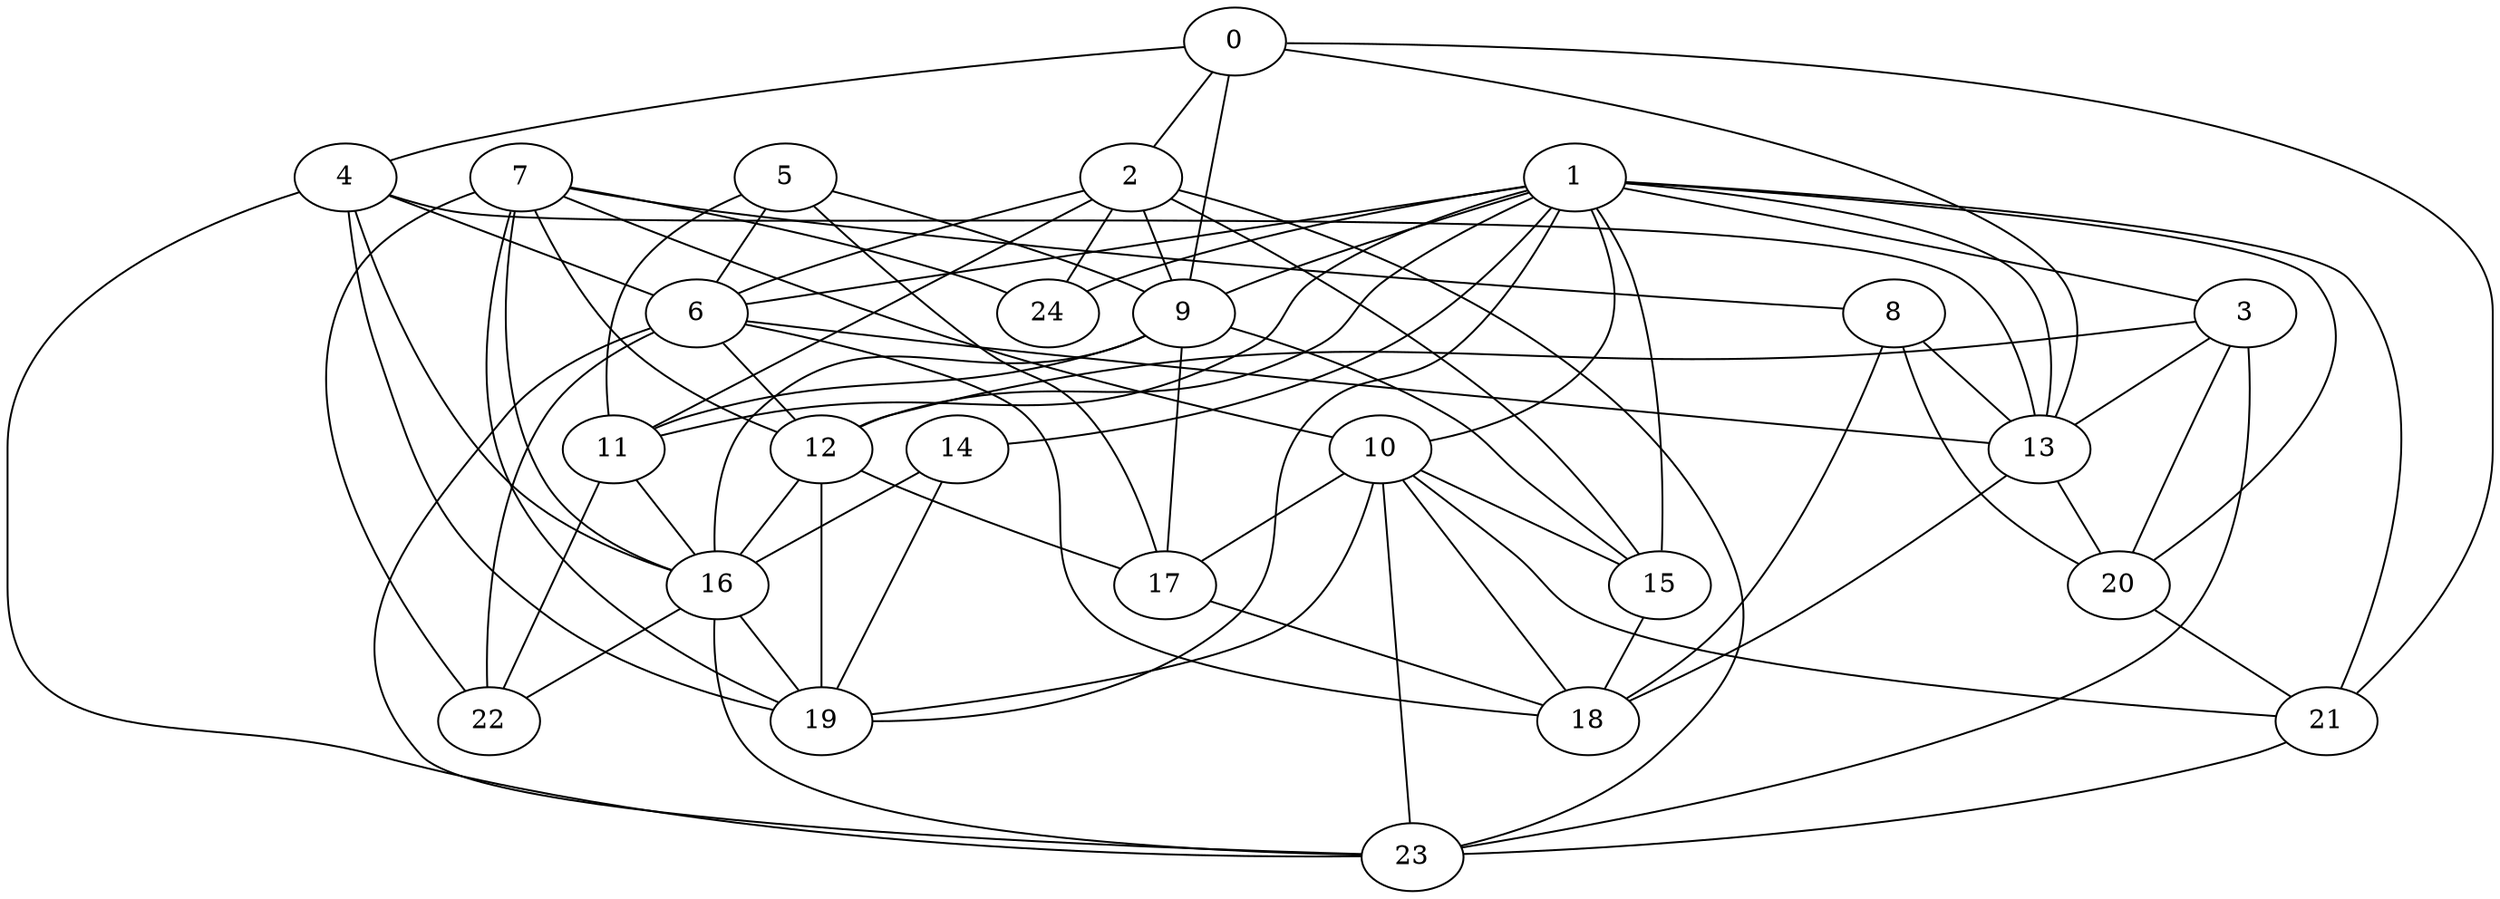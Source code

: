 strict graph "gnp_random_graph(25,0.25)" {
0;
1;
2;
3;
4;
5;
6;
7;
8;
9;
10;
11;
12;
13;
14;
15;
16;
17;
18;
19;
20;
21;
22;
23;
24;
0 -- 9  [is_available=True, prob="0.982149371535"];
0 -- 2  [is_available=True, prob="0.574947875431"];
0 -- 4  [is_available=True, prob="1.0"];
0 -- 13  [is_available=True, prob="1.0"];
0 -- 21  [is_available=True, prob="0.220468855386"];
1 -- 3  [is_available=True, prob="0.565303484183"];
1 -- 6  [is_available=True, prob="0.269470349474"];
1 -- 9  [is_available=True, prob="0.364324533975"];
1 -- 10  [is_available=True, prob="0.43905490053"];
1 -- 11  [is_available=True, prob="0.470803021851"];
1 -- 12  [is_available=True, prob="1.0"];
1 -- 13  [is_available=True, prob="0.183070755177"];
1 -- 14  [is_available=True, prob="0.193612166009"];
1 -- 15  [is_available=True, prob="0.242593717969"];
1 -- 19  [is_available=True, prob="0.20665837414"];
1 -- 20  [is_available=True, prob="0.408258535426"];
1 -- 21  [is_available=True, prob="0.796128318745"];
1 -- 24  [is_available=True, prob="1.0"];
2 -- 6  [is_available=True, prob="1.0"];
2 -- 9  [is_available=True, prob="1.0"];
2 -- 11  [is_available=True, prob="0.578984910571"];
2 -- 15  [is_available=True, prob="0.299441499997"];
2 -- 23  [is_available=True, prob="0.500207768232"];
2 -- 24  [is_available=True, prob="1.0"];
3 -- 12  [is_available=True, prob="0.704060382493"];
3 -- 13  [is_available=True, prob="1.0"];
3 -- 20  [is_available=True, prob="0.223082315546"];
3 -- 23  [is_available=True, prob="1.0"];
4 -- 6  [is_available=True, prob="0.727442457569"];
4 -- 13  [is_available=True, prob="0.747838099659"];
4 -- 16  [is_available=True, prob="1.0"];
4 -- 19  [is_available=True, prob="0.723204494333"];
4 -- 23  [is_available=True, prob="1.0"];
5 -- 9  [is_available=True, prob="0.277047348736"];
5 -- 11  [is_available=True, prob="1.0"];
5 -- 6  [is_available=True, prob="0.151609872193"];
5 -- 17  [is_available=True, prob="0.586478828789"];
6 -- 12  [is_available=True, prob="0.501788228465"];
6 -- 13  [is_available=True, prob="0.146642470926"];
6 -- 18  [is_available=True, prob="0.445427674293"];
6 -- 22  [is_available=True, prob="1.0"];
6 -- 23  [is_available=True, prob="0.288326855238"];
7 -- 8  [is_available=True, prob="0.18978829416"];
7 -- 10  [is_available=True, prob="0.854526189972"];
7 -- 12  [is_available=True, prob="1.0"];
7 -- 16  [is_available=True, prob="1.0"];
7 -- 19  [is_available=True, prob="0.650324044305"];
7 -- 22  [is_available=True, prob="1.0"];
7 -- 24  [is_available=True, prob="0.608202383919"];
8 -- 18  [is_available=True, prob="0.714996473862"];
8 -- 20  [is_available=True, prob="0.425821922889"];
8 -- 13  [is_available=True, prob="0.774694749321"];
9 -- 11  [is_available=True, prob="0.517716078087"];
9 -- 15  [is_available=True, prob="0.466277394912"];
9 -- 16  [is_available=True, prob="0.657014762145"];
9 -- 17  [is_available=True, prob="0.772147421481"];
10 -- 15  [is_available=True, prob="1.0"];
10 -- 17  [is_available=True, prob="0.240793632668"];
10 -- 18  [is_available=True, prob="0.826540813195"];
10 -- 19  [is_available=True, prob="0.277513345604"];
10 -- 21  [is_available=True, prob="0.877330248157"];
10 -- 23  [is_available=True, prob="0.509787622204"];
11 -- 16  [is_available=True, prob="0.607077282142"];
11 -- 22  [is_available=True, prob="0.077500634829"];
12 -- 16  [is_available=True, prob="0.073626519059"];
12 -- 17  [is_available=True, prob="0.652960549271"];
12 -- 19  [is_available=True, prob="1.0"];
13 -- 18  [is_available=True, prob="0.599225055316"];
13 -- 20  [is_available=True, prob="0.488220322362"];
14 -- 16  [is_available=True, prob="0.494077808886"];
14 -- 19  [is_available=True, prob="1.0"];
15 -- 18  [is_available=True, prob="0.0583305225496"];
16 -- 19  [is_available=True, prob="1.0"];
16 -- 22  [is_available=True, prob="0.744636897246"];
16 -- 23  [is_available=True, prob="0.122286497626"];
17 -- 18  [is_available=True, prob="1.0"];
20 -- 21  [is_available=True, prob="1.0"];
21 -- 23  [is_available=True, prob="0.0531796274458"];
}
